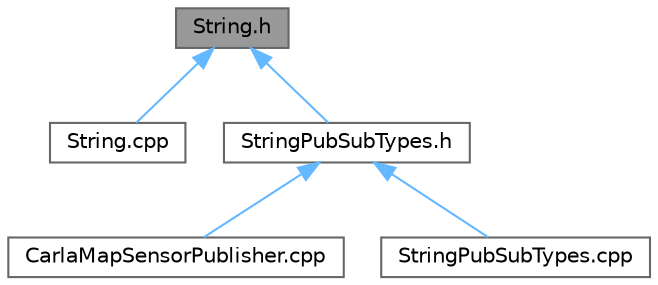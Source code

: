 digraph "String.h"
{
 // INTERACTIVE_SVG=YES
 // LATEX_PDF_SIZE
  bgcolor="transparent";
  edge [fontname=Helvetica,fontsize=10,labelfontname=Helvetica,labelfontsize=10];
  node [fontname=Helvetica,fontsize=10,shape=box,height=0.2,width=0.4];
  Node1 [id="Node000001",label="String.h",height=0.2,width=0.4,color="gray40", fillcolor="grey60", style="filled", fontcolor="black",tooltip=" "];
  Node1 -> Node2 [id="edge1_Node000001_Node000002",dir="back",color="steelblue1",style="solid",tooltip=" "];
  Node2 [id="Node000002",label="String.cpp",height=0.2,width=0.4,color="grey40", fillcolor="white", style="filled",URL="$d7/db3/String_8cpp.html",tooltip=" "];
  Node1 -> Node3 [id="edge2_Node000001_Node000003",dir="back",color="steelblue1",style="solid",tooltip=" "];
  Node3 [id="Node000003",label="StringPubSubTypes.h",height=0.2,width=0.4,color="grey40", fillcolor="white", style="filled",URL="$d8/d06/StringPubSubTypes_8h.html",tooltip=" "];
  Node3 -> Node4 [id="edge3_Node000003_Node000004",dir="back",color="steelblue1",style="solid",tooltip=" "];
  Node4 [id="Node000004",label="CarlaMapSensorPublisher.cpp",height=0.2,width=0.4,color="grey40", fillcolor="white", style="filled",URL="$d6/db7/CarlaMapSensorPublisher_8cpp.html",tooltip=" "];
  Node3 -> Node5 [id="edge4_Node000003_Node000005",dir="back",color="steelblue1",style="solid",tooltip=" "];
  Node5 [id="Node000005",label="StringPubSubTypes.cpp",height=0.2,width=0.4,color="grey40", fillcolor="white", style="filled",URL="$d8/d94/StringPubSubTypes_8cpp.html",tooltip=" "];
}

